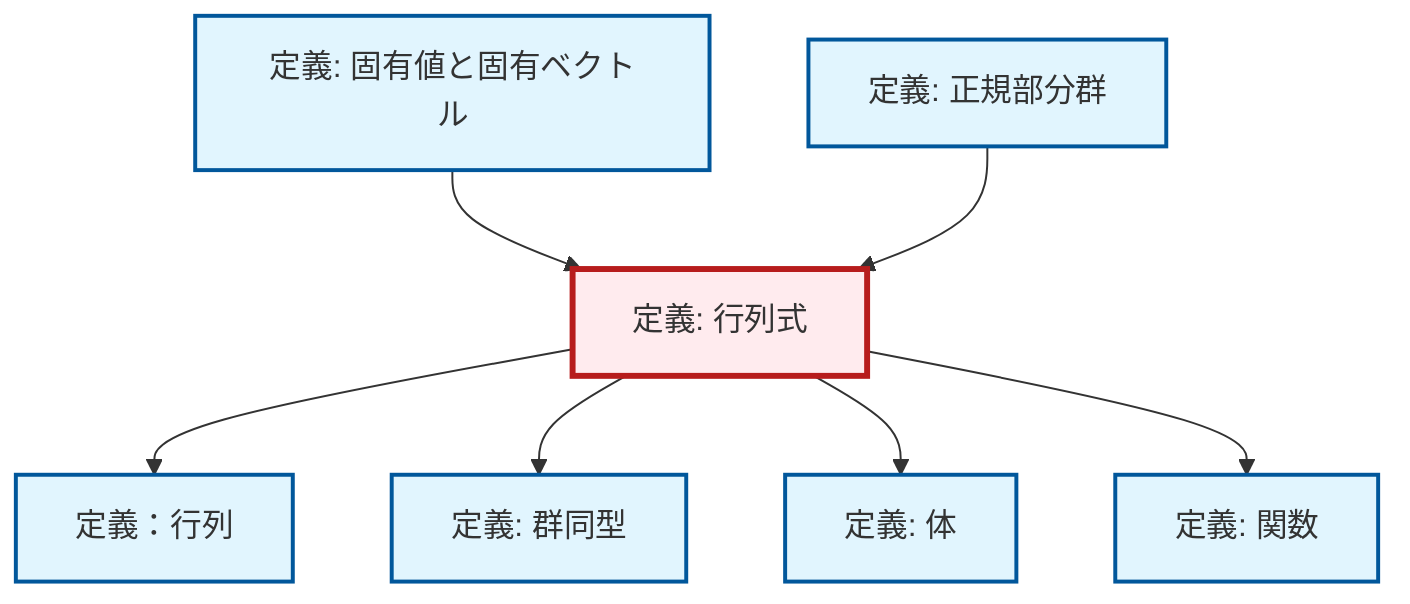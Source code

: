 graph TD
    classDef definition fill:#e1f5fe,stroke:#01579b,stroke-width:2px
    classDef theorem fill:#f3e5f5,stroke:#4a148c,stroke-width:2px
    classDef axiom fill:#fff3e0,stroke:#e65100,stroke-width:2px
    classDef example fill:#e8f5e9,stroke:#1b5e20,stroke-width:2px
    classDef current fill:#ffebee,stroke:#b71c1c,stroke-width:3px
    def-matrix["定義：行列"]:::definition
    def-function["定義: 関数"]:::definition
    def-eigenvalue-eigenvector["定義: 固有値と固有ベクトル"]:::definition
    def-normal-subgroup["定義: 正規部分群"]:::definition
    def-determinant["定義: 行列式"]:::definition
    def-isomorphism["定義: 群同型"]:::definition
    def-field["定義: 体"]:::definition
    def-determinant --> def-matrix
    def-eigenvalue-eigenvector --> def-determinant
    def-determinant --> def-isomorphism
    def-normal-subgroup --> def-determinant
    def-determinant --> def-field
    def-determinant --> def-function
    class def-determinant current